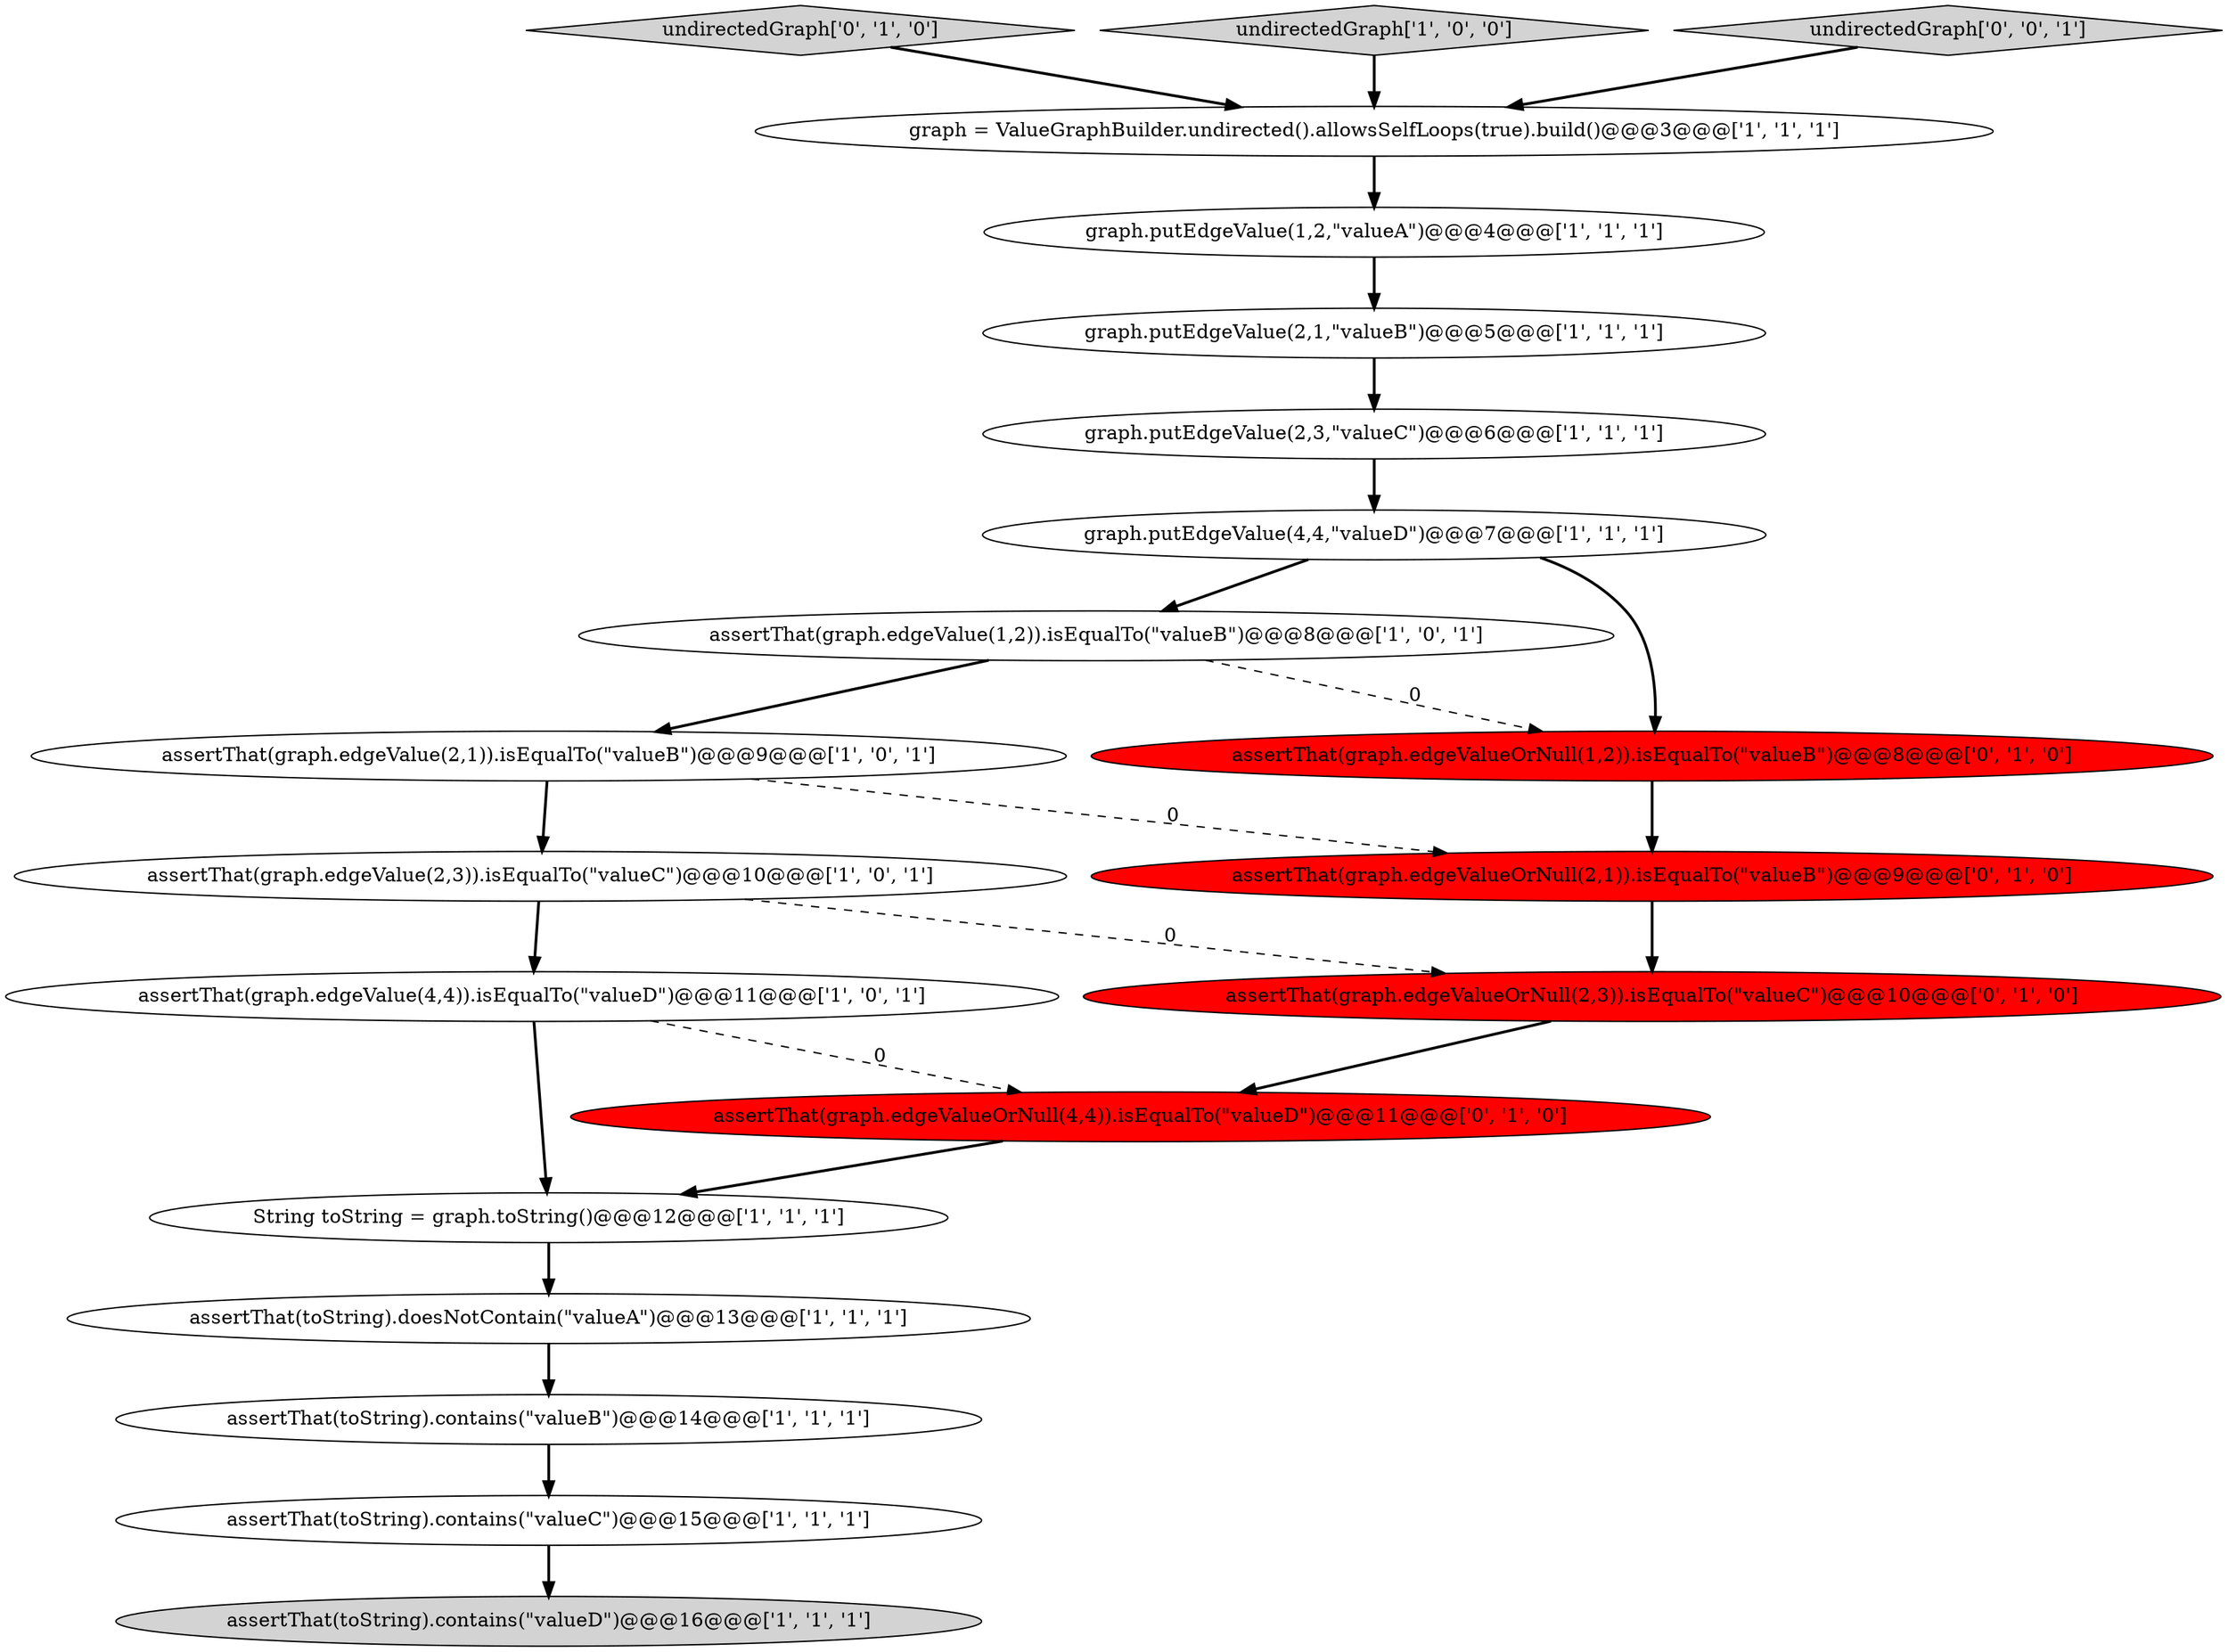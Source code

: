 digraph {
14 [style = filled, label = "graph.putEdgeValue(1,2,\"valueA\")@@@4@@@['1', '1', '1']", fillcolor = white, shape = ellipse image = "AAA0AAABBB1BBB"];
12 [style = filled, label = "assertThat(toString).contains(\"valueC\")@@@15@@@['1', '1', '1']", fillcolor = white, shape = ellipse image = "AAA0AAABBB1BBB"];
13 [style = filled, label = "graph.putEdgeValue(2,1,\"valueB\")@@@5@@@['1', '1', '1']", fillcolor = white, shape = ellipse image = "AAA0AAABBB1BBB"];
10 [style = filled, label = "assertThat(toString).doesNotContain(\"valueA\")@@@13@@@['1', '1', '1']", fillcolor = white, shape = ellipse image = "AAA0AAABBB1BBB"];
17 [style = filled, label = "undirectedGraph['0', '1', '0']", fillcolor = lightgray, shape = diamond image = "AAA0AAABBB2BBB"];
0 [style = filled, label = "undirectedGraph['1', '0', '0']", fillcolor = lightgray, shape = diamond image = "AAA0AAABBB1BBB"];
5 [style = filled, label = "assertThat(toString).contains(\"valueB\")@@@14@@@['1', '1', '1']", fillcolor = white, shape = ellipse image = "AAA0AAABBB1BBB"];
18 [style = filled, label = "assertThat(graph.edgeValueOrNull(2,3)).isEqualTo(\"valueC\")@@@10@@@['0', '1', '0']", fillcolor = red, shape = ellipse image = "AAA1AAABBB2BBB"];
19 [style = filled, label = "assertThat(graph.edgeValueOrNull(2,1)).isEqualTo(\"valueB\")@@@9@@@['0', '1', '0']", fillcolor = red, shape = ellipse image = "AAA1AAABBB2BBB"];
1 [style = filled, label = "graph = ValueGraphBuilder.undirected().allowsSelfLoops(true).build()@@@3@@@['1', '1', '1']", fillcolor = white, shape = ellipse image = "AAA0AAABBB1BBB"];
2 [style = filled, label = "assertThat(graph.edgeValue(4,4)).isEqualTo(\"valueD\")@@@11@@@['1', '0', '1']", fillcolor = white, shape = ellipse image = "AAA0AAABBB1BBB"];
7 [style = filled, label = "String toString = graph.toString()@@@12@@@['1', '1', '1']", fillcolor = white, shape = ellipse image = "AAA0AAABBB1BBB"];
8 [style = filled, label = "assertThat(graph.edgeValue(2,1)).isEqualTo(\"valueB\")@@@9@@@['1', '0', '1']", fillcolor = white, shape = ellipse image = "AAA0AAABBB1BBB"];
3 [style = filled, label = "assertThat(graph.edgeValue(2,3)).isEqualTo(\"valueC\")@@@10@@@['1', '0', '1']", fillcolor = white, shape = ellipse image = "AAA0AAABBB1BBB"];
9 [style = filled, label = "graph.putEdgeValue(2,3,\"valueC\")@@@6@@@['1', '1', '1']", fillcolor = white, shape = ellipse image = "AAA0AAABBB1BBB"];
4 [style = filled, label = "assertThat(graph.edgeValue(1,2)).isEqualTo(\"valueB\")@@@8@@@['1', '0', '1']", fillcolor = white, shape = ellipse image = "AAA0AAABBB1BBB"];
15 [style = filled, label = "assertThat(graph.edgeValueOrNull(1,2)).isEqualTo(\"valueB\")@@@8@@@['0', '1', '0']", fillcolor = red, shape = ellipse image = "AAA1AAABBB2BBB"];
20 [style = filled, label = "undirectedGraph['0', '0', '1']", fillcolor = lightgray, shape = diamond image = "AAA0AAABBB3BBB"];
11 [style = filled, label = "graph.putEdgeValue(4,4,\"valueD\")@@@7@@@['1', '1', '1']", fillcolor = white, shape = ellipse image = "AAA0AAABBB1BBB"];
6 [style = filled, label = "assertThat(toString).contains(\"valueD\")@@@16@@@['1', '1', '1']", fillcolor = lightgray, shape = ellipse image = "AAA0AAABBB1BBB"];
16 [style = filled, label = "assertThat(graph.edgeValueOrNull(4,4)).isEqualTo(\"valueD\")@@@11@@@['0', '1', '0']", fillcolor = red, shape = ellipse image = "AAA1AAABBB2BBB"];
8->19 [style = dashed, label="0"];
19->18 [style = bold, label=""];
9->11 [style = bold, label=""];
17->1 [style = bold, label=""];
7->10 [style = bold, label=""];
3->18 [style = dashed, label="0"];
11->4 [style = bold, label=""];
8->3 [style = bold, label=""];
16->7 [style = bold, label=""];
20->1 [style = bold, label=""];
15->19 [style = bold, label=""];
12->6 [style = bold, label=""];
11->15 [style = bold, label=""];
10->5 [style = bold, label=""];
3->2 [style = bold, label=""];
5->12 [style = bold, label=""];
0->1 [style = bold, label=""];
4->15 [style = dashed, label="0"];
2->16 [style = dashed, label="0"];
4->8 [style = bold, label=""];
1->14 [style = bold, label=""];
13->9 [style = bold, label=""];
14->13 [style = bold, label=""];
2->7 [style = bold, label=""];
18->16 [style = bold, label=""];
}
